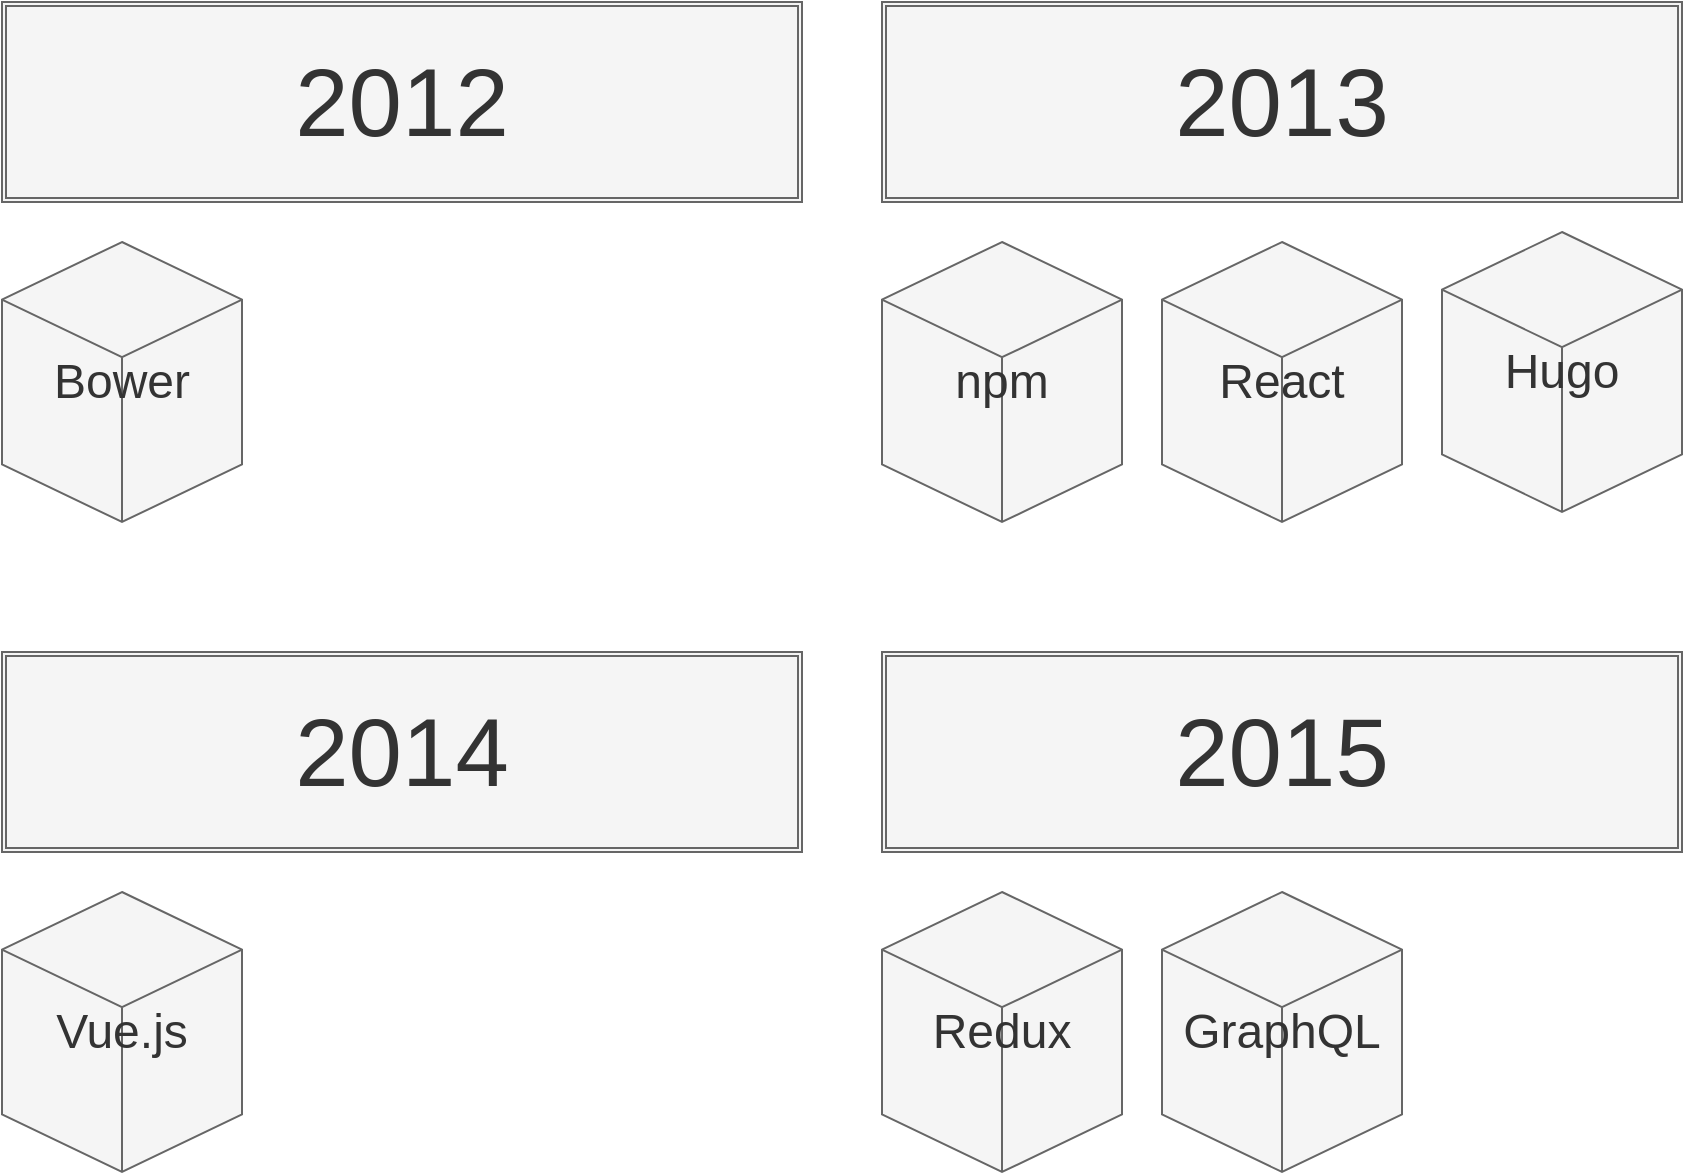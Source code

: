 <mxfile>
    <diagram id="LNP9S4-BVpzVc-00VTwb" name="Page-1">
        <mxGraphModel dx="850" dy="585" grid="1" gridSize="10" guides="1" tooltips="1" connect="1" arrows="1" fold="1" page="1" pageScale="1" pageWidth="850" pageHeight="1100" math="0" shadow="0">
            <root>
                <mxCell id="0"/>
                <mxCell id="1" parent="0"/>
                <mxCell id="97" value="&lt;font style=&quot;font-size: 48px&quot;&gt;2012&lt;/font&gt;" style="shape=ext;double=1;rounded=0;whiteSpace=wrap;html=1;shadow=0;sketch=0;fillColor=#f5f5f5;strokeColor=#666666;fontColor=#333333;" parent="1" vertex="1">
                    <mxGeometry width="400" height="100" as="geometry"/>
                </mxCell>
                <mxCell id="98" value="&lt;font style=&quot;font-size: 24px&quot;&gt;Bower&lt;/font&gt;" style="html=1;whiteSpace=wrap;shape=isoCube2;backgroundOutline=1;isoAngle=15;shadow=0;sketch=0;fillColor=#f5f5f5;strokeColor=#666666;fontColor=#333333;" parent="1" vertex="1">
                    <mxGeometry y="120" width="120" height="140" as="geometry"/>
                </mxCell>
                <mxCell id="100" value="&lt;font style=&quot;font-size: 48px&quot;&gt;2013&lt;/font&gt;" style="shape=ext;double=1;rounded=0;whiteSpace=wrap;html=1;shadow=0;sketch=0;fillColor=#f5f5f5;strokeColor=#666666;fontColor=#333333;" parent="1" vertex="1">
                    <mxGeometry x="440" width="400" height="100" as="geometry"/>
                </mxCell>
                <mxCell id="101" value="&lt;font style=&quot;font-size: 24px&quot;&gt;npm&lt;/font&gt;" style="html=1;whiteSpace=wrap;shape=isoCube2;backgroundOutline=1;isoAngle=15;shadow=0;sketch=0;fillColor=#f5f5f5;strokeColor=#666666;fontColor=#333333;" parent="1" vertex="1">
                    <mxGeometry x="440" y="120" width="120" height="140" as="geometry"/>
                </mxCell>
                <mxCell id="102" value="&lt;font style=&quot;font-size: 24px&quot;&gt;React&lt;/font&gt;" style="html=1;whiteSpace=wrap;shape=isoCube2;backgroundOutline=1;isoAngle=15;shadow=0;sketch=0;fillColor=#f5f5f5;strokeColor=#666666;fontColor=#333333;" parent="1" vertex="1">
                    <mxGeometry x="580" y="120" width="120" height="140" as="geometry"/>
                </mxCell>
                <mxCell id="103" value="&lt;font style=&quot;font-size: 24px&quot;&gt;Hugo&lt;/font&gt;" style="html=1;whiteSpace=wrap;shape=isoCube2;backgroundOutline=1;isoAngle=15;shadow=0;sketch=0;fillColor=#f5f5f5;strokeColor=#666666;fontColor=#333333;" parent="1" vertex="1">
                    <mxGeometry x="720" y="115" width="120" height="140" as="geometry"/>
                </mxCell>
                <mxCell id="104" value="&lt;font style=&quot;font-size: 48px&quot;&gt;2014&lt;/font&gt;" style="shape=ext;double=1;rounded=0;whiteSpace=wrap;html=1;shadow=0;sketch=0;fillColor=#f5f5f5;strokeColor=#666666;fontColor=#333333;" parent="1" vertex="1">
                    <mxGeometry y="325" width="400" height="100" as="geometry"/>
                </mxCell>
                <mxCell id="105" value="&lt;font style=&quot;font-size: 24px&quot;&gt;Vue.js&lt;/font&gt;" style="html=1;whiteSpace=wrap;shape=isoCube2;backgroundOutline=1;isoAngle=15;shadow=0;sketch=0;fillColor=#f5f5f5;strokeColor=#666666;fontColor=#333333;" parent="1" vertex="1">
                    <mxGeometry y="445" width="120" height="140" as="geometry"/>
                </mxCell>
                <mxCell id="106" value="&lt;font style=&quot;font-size: 48px&quot;&gt;2015&lt;/font&gt;" style="shape=ext;double=1;rounded=0;whiteSpace=wrap;html=1;shadow=0;sketch=0;fillColor=#f5f5f5;strokeColor=#666666;fontColor=#333333;" parent="1" vertex="1">
                    <mxGeometry x="440" y="325" width="400" height="100" as="geometry"/>
                </mxCell>
                <mxCell id="107" value="&lt;font style=&quot;font-size: 24px&quot;&gt;Redux&lt;/font&gt;" style="html=1;whiteSpace=wrap;shape=isoCube2;backgroundOutline=1;isoAngle=15;shadow=0;sketch=0;fillColor=#f5f5f5;strokeColor=#666666;fontColor=#333333;" parent="1" vertex="1">
                    <mxGeometry x="440" y="445" width="120" height="140" as="geometry"/>
                </mxCell>
                <mxCell id="108" value="&lt;font style=&quot;font-size: 24px&quot;&gt;GraphQL&lt;/font&gt;" style="html=1;whiteSpace=wrap;shape=isoCube2;backgroundOutline=1;isoAngle=15;shadow=0;sketch=0;fillColor=#f5f5f5;strokeColor=#666666;fontColor=#333333;" parent="1" vertex="1">
                    <mxGeometry x="580" y="445" width="120" height="140" as="geometry"/>
                </mxCell>
            </root>
        </mxGraphModel>
    </diagram>
</mxfile>